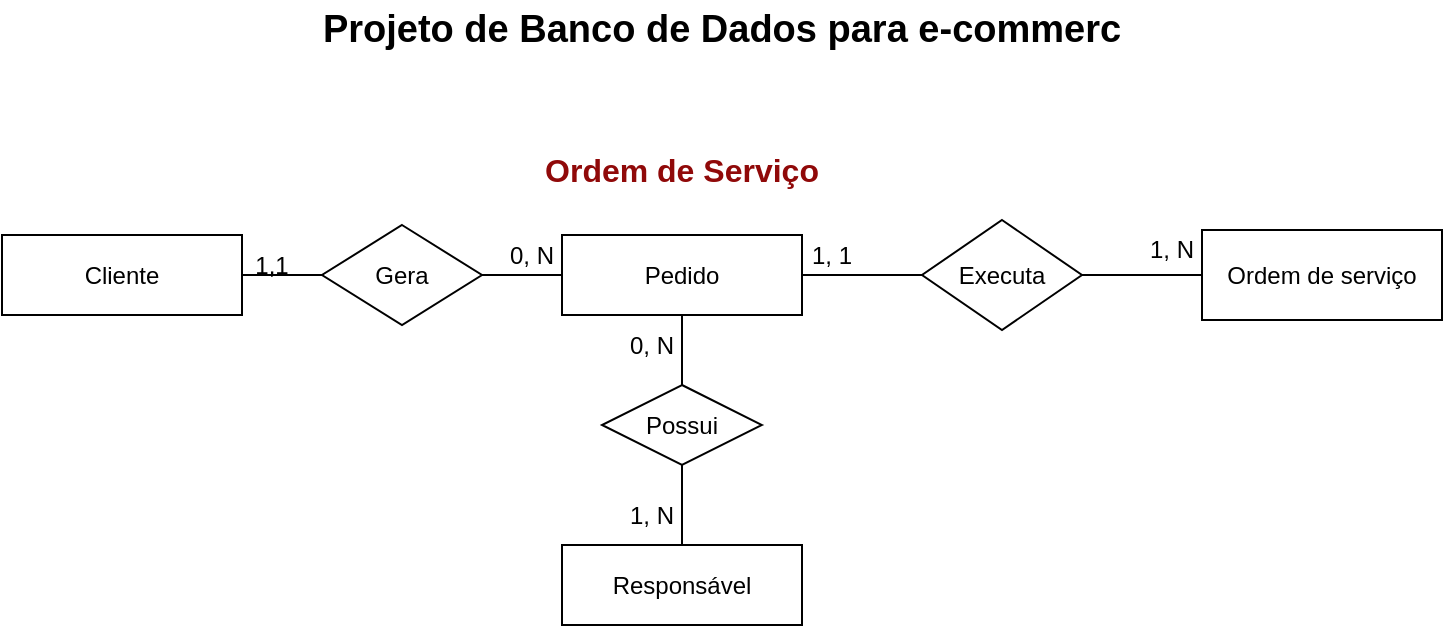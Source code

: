 <mxfile version="24.8.6">
  <diagram id="C5RBs43oDa-KdzZeNtuy" name="Page-1">
    <mxGraphModel dx="1434" dy="738" grid="1" gridSize="10" guides="1" tooltips="1" connect="1" arrows="1" fold="1" page="1" pageScale="1" pageWidth="827" pageHeight="1169" math="0" shadow="0">
      <root>
        <mxCell id="WIyWlLk6GJQsqaUBKTNV-0" />
        <mxCell id="WIyWlLk6GJQsqaUBKTNV-1" parent="WIyWlLk6GJQsqaUBKTNV-0" />
        <mxCell id="WEuYQEnH9k7Cd7DRbl2k-2" value="" style="edgeStyle=orthogonalEdgeStyle;rounded=0;orthogonalLoop=1;jettySize=auto;html=1;endArrow=none;endFill=0;" edge="1" parent="WIyWlLk6GJQsqaUBKTNV-1" source="WEuYQEnH9k7Cd7DRbl2k-0" target="WEuYQEnH9k7Cd7DRbl2k-1">
          <mxGeometry relative="1" as="geometry" />
        </mxCell>
        <mxCell id="WEuYQEnH9k7Cd7DRbl2k-0" value="Cliente" style="rounded=0;whiteSpace=wrap;html=1;" vertex="1" parent="WIyWlLk6GJQsqaUBKTNV-1">
          <mxGeometry x="40" y="127.5" width="120" height="40" as="geometry" />
        </mxCell>
        <mxCell id="WEuYQEnH9k7Cd7DRbl2k-5" value="" style="edgeStyle=orthogonalEdgeStyle;rounded=0;orthogonalLoop=1;jettySize=auto;html=1;endArrow=none;endFill=0;" edge="1" parent="WIyWlLk6GJQsqaUBKTNV-1" source="WEuYQEnH9k7Cd7DRbl2k-1" target="WEuYQEnH9k7Cd7DRbl2k-4">
          <mxGeometry relative="1" as="geometry" />
        </mxCell>
        <mxCell id="WEuYQEnH9k7Cd7DRbl2k-1" value="Gera" style="rhombus;whiteSpace=wrap;html=1;rounded=0;" vertex="1" parent="WIyWlLk6GJQsqaUBKTNV-1">
          <mxGeometry x="200" y="122.5" width="80" height="50" as="geometry" />
        </mxCell>
        <mxCell id="WEuYQEnH9k7Cd7DRbl2k-3" value="1,1" style="text;strokeColor=none;align=center;fillColor=none;html=1;verticalAlign=middle;whiteSpace=wrap;rounded=0;" vertex="1" parent="WIyWlLk6GJQsqaUBKTNV-1">
          <mxGeometry x="160" y="127.5" width="30" height="30" as="geometry" />
        </mxCell>
        <mxCell id="WEuYQEnH9k7Cd7DRbl2k-8" value="" style="edgeStyle=orthogonalEdgeStyle;rounded=0;orthogonalLoop=1;jettySize=auto;html=1;endArrow=none;endFill=0;" edge="1" parent="WIyWlLk6GJQsqaUBKTNV-1" source="WEuYQEnH9k7Cd7DRbl2k-4" target="WEuYQEnH9k7Cd7DRbl2k-7">
          <mxGeometry relative="1" as="geometry" />
        </mxCell>
        <mxCell id="WEuYQEnH9k7Cd7DRbl2k-14" value="" style="edgeStyle=orthogonalEdgeStyle;rounded=0;orthogonalLoop=1;jettySize=auto;html=1;endArrow=none;endFill=0;" edge="1" parent="WIyWlLk6GJQsqaUBKTNV-1" source="WEuYQEnH9k7Cd7DRbl2k-4" target="WEuYQEnH9k7Cd7DRbl2k-13">
          <mxGeometry relative="1" as="geometry" />
        </mxCell>
        <mxCell id="WEuYQEnH9k7Cd7DRbl2k-4" value="Pedido" style="whiteSpace=wrap;html=1;rounded=0;" vertex="1" parent="WIyWlLk6GJQsqaUBKTNV-1">
          <mxGeometry x="320" y="127.5" width="120" height="40" as="geometry" />
        </mxCell>
        <mxCell id="WEuYQEnH9k7Cd7DRbl2k-6" value="0, N" style="text;strokeColor=none;align=center;fillColor=none;html=1;verticalAlign=middle;whiteSpace=wrap;rounded=0;" vertex="1" parent="WIyWlLk6GJQsqaUBKTNV-1">
          <mxGeometry x="290" y="122.5" width="30" height="30" as="geometry" />
        </mxCell>
        <mxCell id="WEuYQEnH9k7Cd7DRbl2k-10" value="" style="edgeStyle=orthogonalEdgeStyle;rounded=0;orthogonalLoop=1;jettySize=auto;html=1;endArrow=none;endFill=0;" edge="1" parent="WIyWlLk6GJQsqaUBKTNV-1" source="WEuYQEnH9k7Cd7DRbl2k-7" target="WEuYQEnH9k7Cd7DRbl2k-9">
          <mxGeometry relative="1" as="geometry" />
        </mxCell>
        <mxCell id="WEuYQEnH9k7Cd7DRbl2k-7" value="Possui" style="rhombus;whiteSpace=wrap;html=1;rounded=0;" vertex="1" parent="WIyWlLk6GJQsqaUBKTNV-1">
          <mxGeometry x="340" y="202.5" width="80" height="40" as="geometry" />
        </mxCell>
        <mxCell id="WEuYQEnH9k7Cd7DRbl2k-9" value="Responsável" style="whiteSpace=wrap;html=1;rounded=0;" vertex="1" parent="WIyWlLk6GJQsqaUBKTNV-1">
          <mxGeometry x="320" y="282.5" width="120" height="40" as="geometry" />
        </mxCell>
        <mxCell id="WEuYQEnH9k7Cd7DRbl2k-11" value="0, N" style="text;strokeColor=none;align=center;fillColor=none;html=1;verticalAlign=middle;whiteSpace=wrap;rounded=0;" vertex="1" parent="WIyWlLk6GJQsqaUBKTNV-1">
          <mxGeometry x="350" y="167.5" width="30" height="30" as="geometry" />
        </mxCell>
        <mxCell id="WEuYQEnH9k7Cd7DRbl2k-12" value="1, N" style="text;strokeColor=none;align=center;fillColor=none;html=1;verticalAlign=middle;whiteSpace=wrap;rounded=0;" vertex="1" parent="WIyWlLk6GJQsqaUBKTNV-1">
          <mxGeometry x="350" y="252.5" width="30" height="30" as="geometry" />
        </mxCell>
        <mxCell id="WEuYQEnH9k7Cd7DRbl2k-17" value="" style="edgeStyle=orthogonalEdgeStyle;rounded=0;orthogonalLoop=1;jettySize=auto;html=1;endArrow=none;endFill=0;" edge="1" parent="WIyWlLk6GJQsqaUBKTNV-1" source="WEuYQEnH9k7Cd7DRbl2k-13" target="WEuYQEnH9k7Cd7DRbl2k-16">
          <mxGeometry relative="1" as="geometry" />
        </mxCell>
        <mxCell id="WEuYQEnH9k7Cd7DRbl2k-13" value="Executa" style="rhombus;whiteSpace=wrap;html=1;rounded=0;" vertex="1" parent="WIyWlLk6GJQsqaUBKTNV-1">
          <mxGeometry x="500" y="120" width="80" height="55" as="geometry" />
        </mxCell>
        <mxCell id="WEuYQEnH9k7Cd7DRbl2k-15" value="1, 1" style="text;strokeColor=none;align=center;fillColor=none;html=1;verticalAlign=middle;whiteSpace=wrap;rounded=0;" vertex="1" parent="WIyWlLk6GJQsqaUBKTNV-1">
          <mxGeometry x="440" y="122.5" width="30" height="30" as="geometry" />
        </mxCell>
        <mxCell id="WEuYQEnH9k7Cd7DRbl2k-16" value="Ordem de serviço" style="whiteSpace=wrap;html=1;rounded=0;" vertex="1" parent="WIyWlLk6GJQsqaUBKTNV-1">
          <mxGeometry x="640" y="125" width="120" height="45" as="geometry" />
        </mxCell>
        <mxCell id="WEuYQEnH9k7Cd7DRbl2k-21" value="1, N" style="text;strokeColor=none;align=center;fillColor=none;html=1;verticalAlign=middle;whiteSpace=wrap;rounded=0;" vertex="1" parent="WIyWlLk6GJQsqaUBKTNV-1">
          <mxGeometry x="610" y="120" width="30" height="30" as="geometry" />
        </mxCell>
        <mxCell id="WEuYQEnH9k7Cd7DRbl2k-22" value="&lt;font style=&quot;font-size: 19px;&quot;&gt;&lt;b&gt;Projeto de Banco de Dados para e-commerc&lt;/b&gt;&lt;/font&gt;" style="text;strokeColor=none;align=center;fillColor=none;html=1;verticalAlign=middle;whiteSpace=wrap;rounded=0;" vertex="1" parent="WIyWlLk6GJQsqaUBKTNV-1">
          <mxGeometry x="40" y="10" width="720" height="30" as="geometry" />
        </mxCell>
        <mxCell id="WEuYQEnH9k7Cd7DRbl2k-23" value="&lt;font size=&quot;1&quot; color=&quot;#900909&quot; style=&quot;&quot;&gt;&lt;b style=&quot;font-size: 16px;&quot;&gt;Ordem de Serviço&lt;/b&gt;&lt;/font&gt;" style="text;strokeColor=none;align=center;fillColor=none;html=1;verticalAlign=middle;whiteSpace=wrap;rounded=0;" vertex="1" parent="WIyWlLk6GJQsqaUBKTNV-1">
          <mxGeometry x="250" y="80" width="260" height="30" as="geometry" />
        </mxCell>
      </root>
    </mxGraphModel>
  </diagram>
</mxfile>
